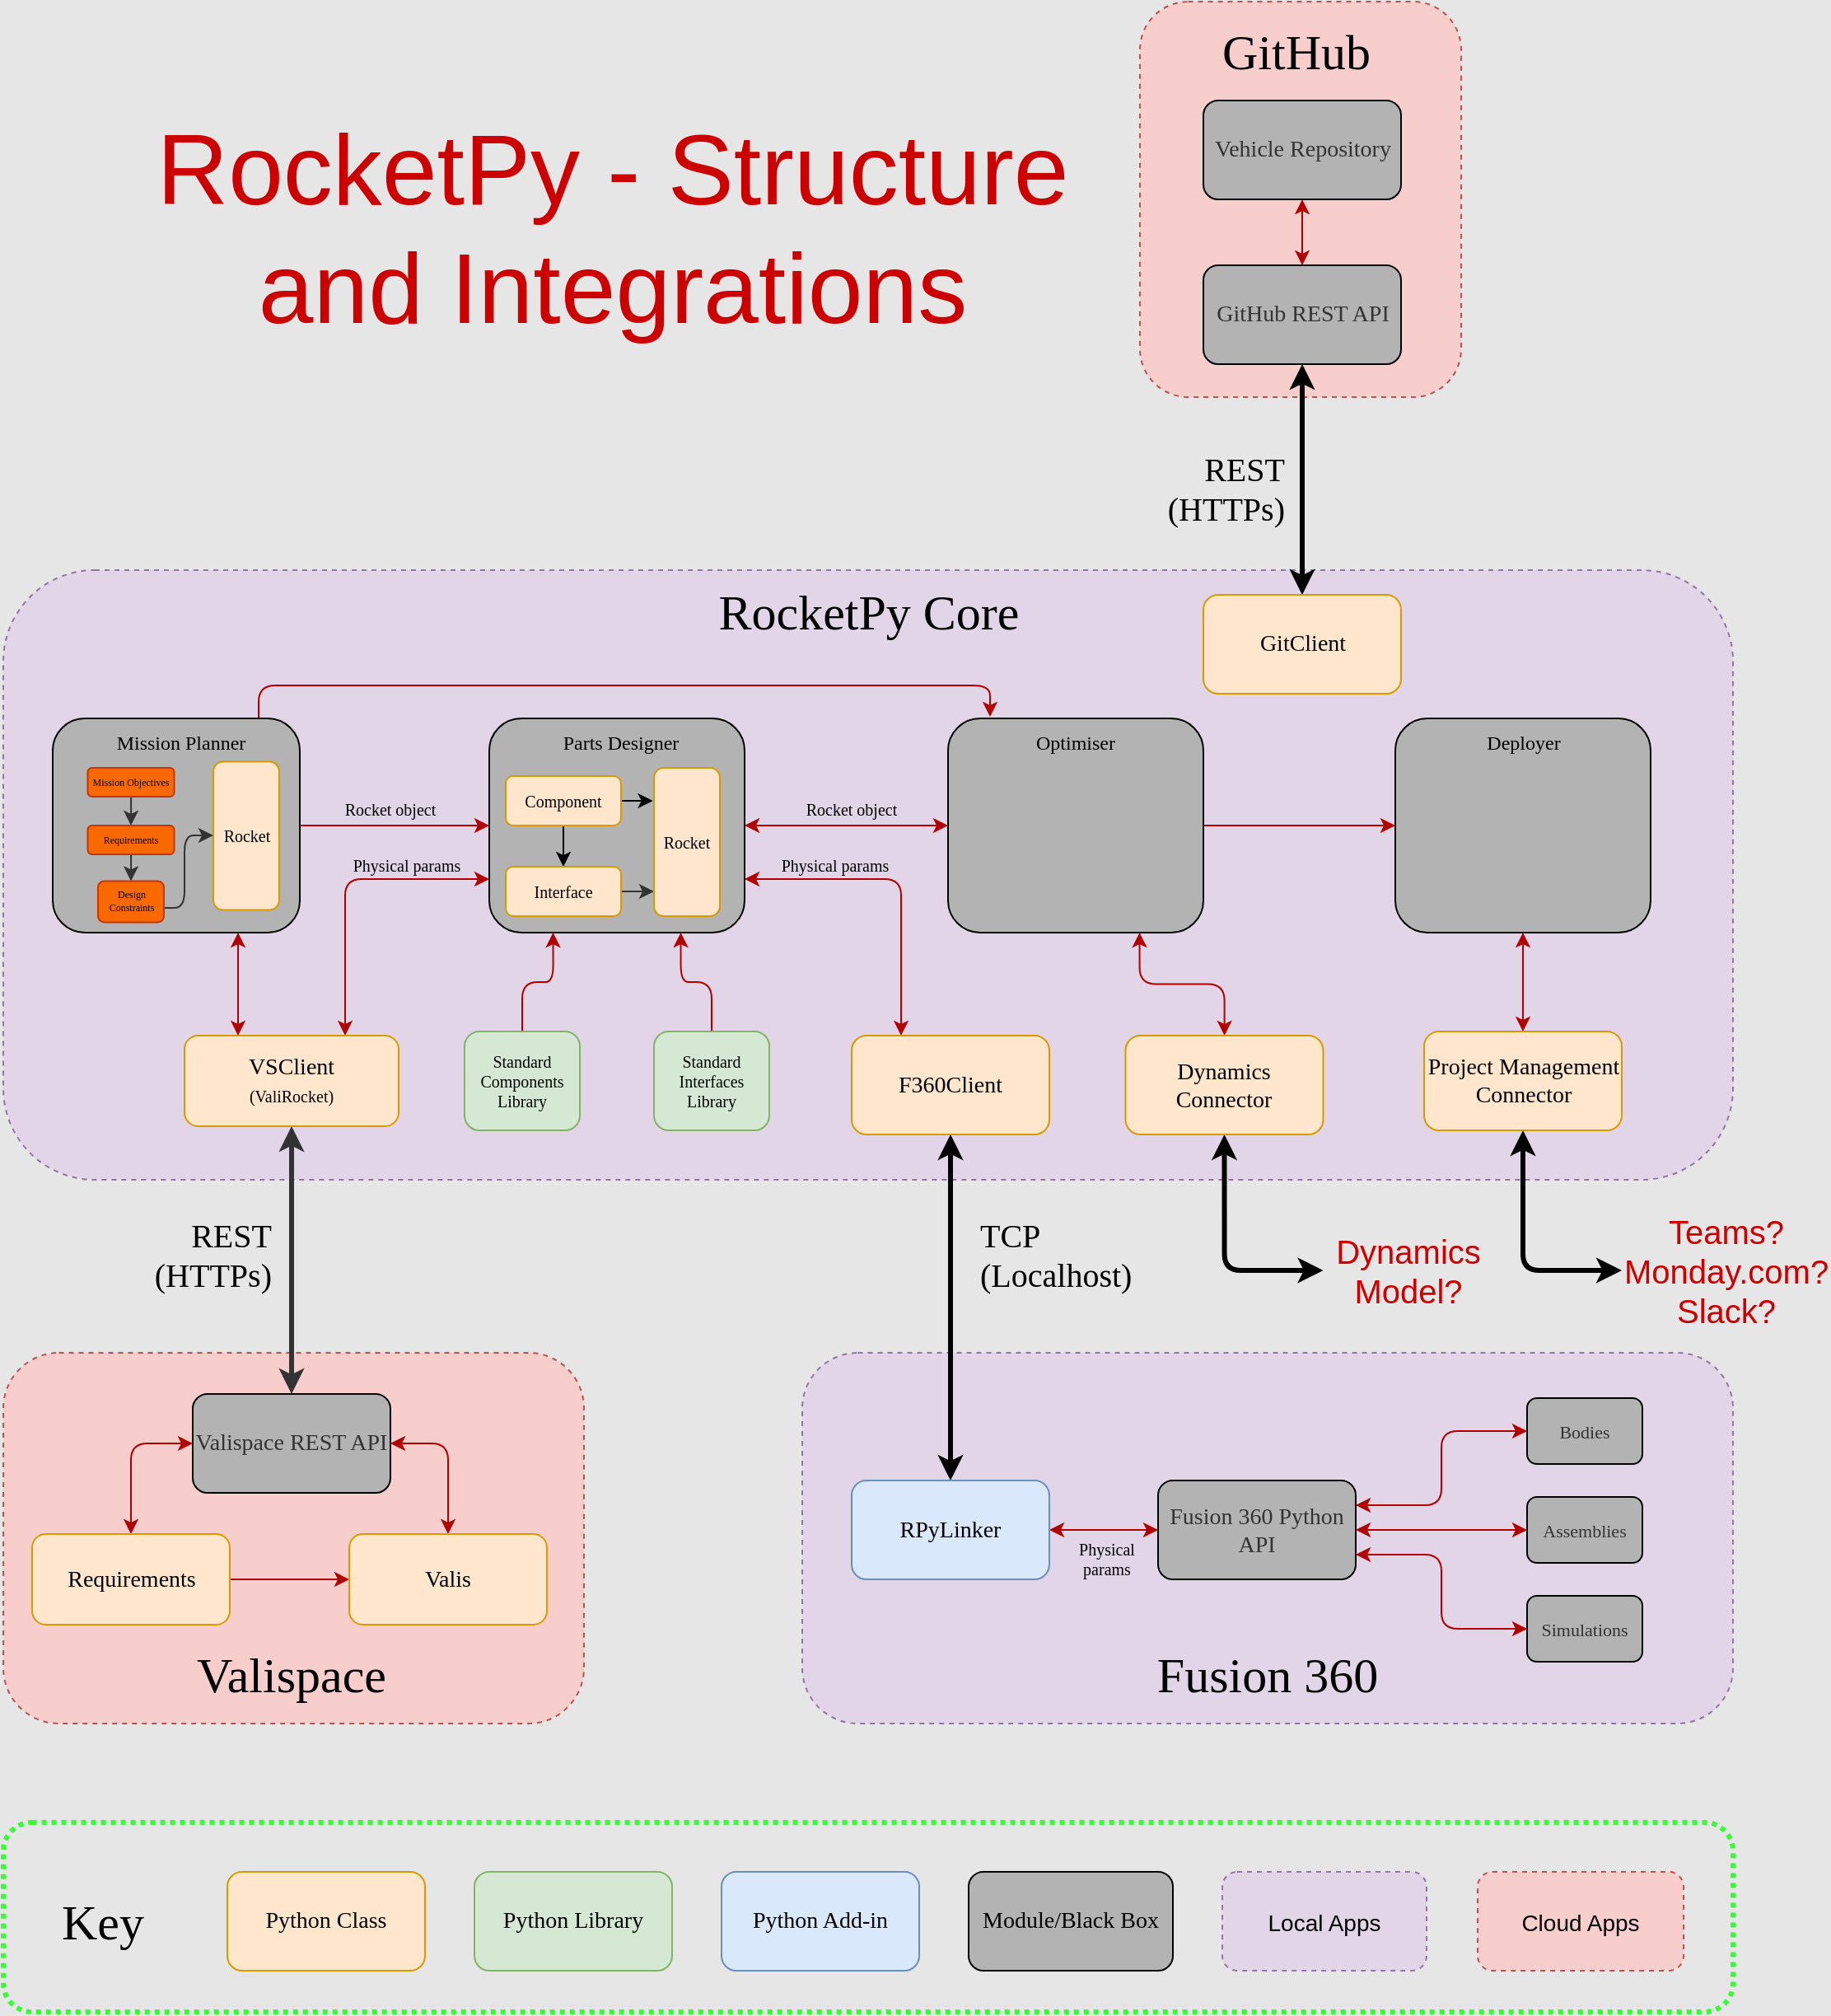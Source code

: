 <mxfile version="14.7.0" type="device"><diagram id="CBhhSlvV4TSZD_NFqNw8" name="Page-1"><mxGraphModel dx="569" dy="318" grid="1" gridSize="5" guides="1" tooltips="1" connect="1" arrows="1" fold="1" page="1" pageScale="1" pageWidth="4681" pageHeight="3300" background="#E6E6E6" math="0" shadow="0"><root><mxCell id="0"/><mxCell id="1" parent="0"/><mxCell id="SwX5QnUCMjqNOXKMfuhw-78" value="" style="rounded=1;whiteSpace=wrap;html=1;shadow=0;dashed=1;fontFamily=Verdana;fontSize=10;fillColor=none;strokeWidth=3;dashPattern=1 1;strokeColor=#33FF33;" vertex="1" parent="1"><mxGeometry x="1535" y="1775" width="1050" height="115" as="geometry"/></mxCell><mxCell id="SwX5QnUCMjqNOXKMfuhw-1" value="" style="rounded=1;whiteSpace=wrap;html=1;fillColor=#e1d5e7;shadow=0;strokeColor=#9673a6;dashed=1;" vertex="1" parent="1"><mxGeometry x="1535" y="1015" width="1050" height="370" as="geometry"/></mxCell><mxCell id="SwX5QnUCMjqNOXKMfuhw-2" value="" style="rounded=1;whiteSpace=wrap;html=1;fillColor=#e1d5e7;strokeColor=#9673a6;dashed=1;" vertex="1" parent="1"><mxGeometry x="2020" y="1490" width="565" height="225" as="geometry"/></mxCell><mxCell id="SwX5QnUCMjqNOXKMfuhw-3" value="Fusion 360" style="text;html=1;strokeColor=none;fillColor=none;align=center;verticalAlign=middle;whiteSpace=wrap;rounded=0;fontSize=30;fontFamily=Verdana;" vertex="1" parent="1"><mxGeometry x="2216.25" y="1675" width="172.5" height="20" as="geometry"/></mxCell><mxCell id="SwX5QnUCMjqNOXKMfuhw-4" value="RocketPy Core" style="text;html=1;strokeColor=none;fillColor=none;align=center;verticalAlign=middle;whiteSpace=wrap;rounded=0;fontSize=30;fontFamily=Verdana;" vertex="1" parent="1"><mxGeometry x="1932.5" y="1030" width="255" height="20" as="geometry"/></mxCell><mxCell id="SwX5QnUCMjqNOXKMfuhw-9" style="edgeStyle=orthogonalEdgeStyle;rounded=1;orthogonalLoop=1;jettySize=auto;html=1;fontFamily=Verdana;fontSize=14;startArrow=classic;startFill=1;strokeWidth=3;exitX=0.5;exitY=1;exitDx=0;exitDy=0;entryX=0.5;entryY=0;entryDx=0;entryDy=0;" edge="1" parent="1" source="SwX5QnUCMjqNOXKMfuhw-7" target="SwX5QnUCMjqNOXKMfuhw-8"><mxGeometry relative="1" as="geometry"><Array as="points"><mxPoint x="2110" y="1540"/><mxPoint x="2110" y="1540"/></Array></mxGeometry></mxCell><mxCell id="SwX5QnUCMjqNOXKMfuhw-99" style="edgeStyle=orthogonalEdgeStyle;rounded=1;orthogonalLoop=1;jettySize=auto;html=1;exitX=0.25;exitY=0;exitDx=0;exitDy=0;entryX=1;entryY=0.75;entryDx=0;entryDy=0;fontFamily=Verdana;fontSize=4;startArrow=classic;startFill=1;endArrow=classic;endFill=1;strokeColor=#B20000;strokeWidth=1;fillColor=#e51400;" edge="1" parent="1" source="SwX5QnUCMjqNOXKMfuhw-7" target="SwX5QnUCMjqNOXKMfuhw-10"><mxGeometry relative="1" as="geometry"/></mxCell><mxCell id="SwX5QnUCMjqNOXKMfuhw-7" value="F360Client" style="rounded=1;whiteSpace=wrap;html=1;fontFamily=Verdana;fontSize=14;fillColor=#ffe6cc;strokeColor=#d79b00;" vertex="1" parent="1"><mxGeometry x="2050" y="1297.5" width="120" height="60" as="geometry"/></mxCell><mxCell id="SwX5QnUCMjqNOXKMfuhw-59" style="edgeStyle=orthogonalEdgeStyle;rounded=1;orthogonalLoop=1;jettySize=auto;html=1;entryX=0;entryY=0.5;entryDx=0;entryDy=0;fontFamily=Verdana;fontSize=30;startArrow=classic;startFill=1;endArrow=classic;endFill=1;strokeColor=#B20000;strokeWidth=1;fillColor=#e51400;" edge="1" parent="1" source="SwX5QnUCMjqNOXKMfuhw-8" target="SwX5QnUCMjqNOXKMfuhw-58"><mxGeometry relative="1" as="geometry"/></mxCell><mxCell id="SwX5QnUCMjqNOXKMfuhw-8" value="RPyLinker" style="rounded=1;whiteSpace=wrap;html=1;fontFamily=Verdana;fontSize=14;fillColor=#dae8fc;strokeColor=#6c8ebf;" vertex="1" parent="1"><mxGeometry x="2050" y="1567.5" width="120" height="60" as="geometry"/></mxCell><mxCell id="SwX5QnUCMjqNOXKMfuhw-97" style="edgeStyle=orthogonalEdgeStyle;rounded=1;orthogonalLoop=1;jettySize=auto;html=1;exitX=0;exitY=0.75;exitDx=0;exitDy=0;entryX=0.75;entryY=0;entryDx=0;entryDy=0;fontFamily=Verdana;fontSize=4;startArrow=classic;startFill=1;endArrow=classic;endFill=1;strokeColor=#B20000;strokeWidth=1;fillColor=#e51400;" edge="1" parent="1" source="SwX5QnUCMjqNOXKMfuhw-10" target="SwX5QnUCMjqNOXKMfuhw-29"><mxGeometry relative="1" as="geometry"/></mxCell><mxCell id="SwX5QnUCMjqNOXKMfuhw-10" value="" style="rounded=1;whiteSpace=wrap;html=1;fontFamily=Verdana;fontSize=14;fillColor=#B3B3B3;" vertex="1" parent="1"><mxGeometry x="1830" y="1105" width="155" height="130" as="geometry"/></mxCell><mxCell id="SwX5QnUCMjqNOXKMfuhw-74" style="edgeStyle=orthogonalEdgeStyle;rounded=1;orthogonalLoop=1;jettySize=auto;html=1;entryX=0.25;entryY=1;entryDx=0;entryDy=0;fontFamily=Verdana;fontSize=10;startArrow=none;startFill=0;endArrow=classic;endFill=1;strokeColor=#B20000;strokeWidth=1;fillColor=#e51400;" edge="1" parent="1" source="SwX5QnUCMjqNOXKMfuhw-12" target="SwX5QnUCMjqNOXKMfuhw-10"><mxGeometry relative="1" as="geometry"/></mxCell><mxCell id="SwX5QnUCMjqNOXKMfuhw-12" value="Standard Components Library" style="rounded=1;whiteSpace=wrap;html=1;fontFamily=Verdana;fontSize=10;fillColor=#d5e8d4;strokeColor=#82b366;" vertex="1" parent="1"><mxGeometry x="1815" y="1295" width="70" height="60" as="geometry"/></mxCell><mxCell id="SwX5QnUCMjqNOXKMfuhw-22" style="edgeStyle=orthogonalEdgeStyle;rounded=0;orthogonalLoop=1;jettySize=auto;html=1;entryX=0.5;entryY=0;entryDx=0;entryDy=0;fontFamily=Verdana;fontSize=10;startArrow=none;startFill=0;endArrow=classic;endFill=1;strokeWidth=1;" edge="1" parent="1" source="SwX5QnUCMjqNOXKMfuhw-14" target="SwX5QnUCMjqNOXKMfuhw-15"><mxGeometry relative="1" as="geometry"/></mxCell><mxCell id="SwX5QnUCMjqNOXKMfuhw-24" style="edgeStyle=orthogonalEdgeStyle;rounded=0;orthogonalLoop=1;jettySize=auto;html=1;entryX=-0.017;entryY=0.227;entryDx=0;entryDy=0;fontFamily=Verdana;fontSize=10;startArrow=none;startFill=0;endArrow=classic;endFill=1;strokeWidth=1;entryPerimeter=0;exitX=1;exitY=0.5;exitDx=0;exitDy=0;" edge="1" parent="1" source="SwX5QnUCMjqNOXKMfuhw-14" target="SwX5QnUCMjqNOXKMfuhw-16"><mxGeometry relative="1" as="geometry"><Array as="points"/></mxGeometry></mxCell><mxCell id="SwX5QnUCMjqNOXKMfuhw-14" value="Component" style="rounded=1;whiteSpace=wrap;html=1;fontFamily=Verdana;fontSize=10;fillColor=#ffe6cc;strokeColor=#d79b00;" vertex="1" parent="1"><mxGeometry x="1840" y="1140" width="70" height="30" as="geometry"/></mxCell><mxCell id="SwX5QnUCMjqNOXKMfuhw-70" style="edgeStyle=orthogonalEdgeStyle;rounded=1;orthogonalLoop=1;jettySize=auto;html=1;entryX=0.019;entryY=0.836;entryDx=0;entryDy=0;entryPerimeter=0;fontFamily=Verdana;fontSize=11;startArrow=none;startFill=0;endArrow=classic;endFill=1;strokeColor=#333333;strokeWidth=1;" edge="1" parent="1" source="SwX5QnUCMjqNOXKMfuhw-15" target="SwX5QnUCMjqNOXKMfuhw-16"><mxGeometry relative="1" as="geometry"/></mxCell><mxCell id="SwX5QnUCMjqNOXKMfuhw-15" value="Interface" style="rounded=1;whiteSpace=wrap;html=1;fontFamily=Verdana;fontSize=10;fillColor=#ffe6cc;strokeColor=#d79b00;" vertex="1" parent="1"><mxGeometry x="1840" y="1195" width="70" height="30" as="geometry"/></mxCell><mxCell id="SwX5QnUCMjqNOXKMfuhw-16" value="Rocket" style="rounded=1;whiteSpace=wrap;html=1;fontFamily=Verdana;fontSize=10;fillColor=#ffe6cc;strokeColor=#d79b00;" vertex="1" parent="1"><mxGeometry x="1930" y="1135" width="40" height="90" as="geometry"/></mxCell><mxCell id="SwX5QnUCMjqNOXKMfuhw-75" style="edgeStyle=orthogonalEdgeStyle;rounded=1;orthogonalLoop=1;jettySize=auto;html=1;entryX=0.75;entryY=1;entryDx=0;entryDy=0;fontFamily=Verdana;fontSize=10;startArrow=none;startFill=0;endArrow=classic;endFill=1;strokeColor=#B20000;strokeWidth=1;fillColor=#e51400;" edge="1" parent="1" source="SwX5QnUCMjqNOXKMfuhw-17" target="SwX5QnUCMjqNOXKMfuhw-10"><mxGeometry relative="1" as="geometry"/></mxCell><mxCell id="SwX5QnUCMjqNOXKMfuhw-17" value="Standard Interfaces&lt;br style=&quot;font-size: 10px;&quot;&gt;Library" style="rounded=1;whiteSpace=wrap;html=1;fontFamily=Verdana;fontSize=10;fillColor=#d5e8d4;strokeColor=#82b366;" vertex="1" parent="1"><mxGeometry x="1930" y="1295" width="70" height="60" as="geometry"/></mxCell><mxCell id="SwX5QnUCMjqNOXKMfuhw-25" value="&lt;font style=&quot;font-size: 12px&quot;&gt;Parts Designer&lt;/font&gt;" style="text;html=1;strokeColor=none;fillColor=none;align=center;verticalAlign=middle;whiteSpace=wrap;rounded=0;fontSize=12;fontFamily=Verdana;" vertex="1" parent="1"><mxGeometry x="1860" y="1110" width="100" height="20" as="geometry"/></mxCell><mxCell id="SwX5QnUCMjqNOXKMfuhw-26" value="TCP (Localhost)" style="text;html=1;strokeColor=none;fillColor=none;align=left;verticalAlign=middle;whiteSpace=wrap;rounded=0;fontSize=20;fontFamily=Verdana;" vertex="1" parent="1"><mxGeometry x="2126" y="1420" width="40" height="20" as="geometry"/></mxCell><mxCell id="SwX5QnUCMjqNOXKMfuhw-28" value="" style="rounded=1;whiteSpace=wrap;html=1;fillColor=#f8cecc;shadow=0;strokeColor=#b85450;dashed=1;" vertex="1" parent="1"><mxGeometry x="1535" y="1490" width="352.5" height="225" as="geometry"/></mxCell><mxCell id="SwX5QnUCMjqNOXKMfuhw-100" style="edgeStyle=orthogonalEdgeStyle;rounded=1;orthogonalLoop=1;jettySize=auto;html=1;entryX=0.5;entryY=0;entryDx=0;entryDy=0;fontFamily=Verdana;fontSize=4;startArrow=classic;startFill=1;endArrow=classic;endFill=1;strokeColor=#333333;strokeWidth=3;" edge="1" parent="1" source="SwX5QnUCMjqNOXKMfuhw-29" target="SwX5QnUCMjqNOXKMfuhw-33"><mxGeometry relative="1" as="geometry"/></mxCell><mxCell id="SwX5QnUCMjqNOXKMfuhw-29" value="VSClient&lt;br&gt;&lt;font style=&quot;font-size: 10px&quot;&gt;(ValiRocket)&lt;/font&gt;" style="rounded=1;whiteSpace=wrap;html=1;fontFamily=Verdana;fontSize=14;fillColor=#ffe6cc;strokeColor=#d79b00;" vertex="1" parent="1"><mxGeometry x="1645" y="1297.5" width="130" height="55" as="geometry"/></mxCell><mxCell id="SwX5QnUCMjqNOXKMfuhw-31" value="Valispace" style="text;html=1;strokeColor=none;fillColor=none;align=center;verticalAlign=middle;whiteSpace=wrap;rounded=0;fontSize=30;fontFamily=Verdana;" vertex="1" parent="1"><mxGeometry x="1625" y="1675" width="170" height="20" as="geometry"/></mxCell><mxCell id="SwX5QnUCMjqNOXKMfuhw-33" value="Valispace REST API" style="rounded=1;whiteSpace=wrap;html=1;fontFamily=Verdana;fontSize=14;fontColor=#333333;fillColor=#B3B3B3;" vertex="1" parent="1"><mxGeometry x="1650" y="1515" width="120" height="60" as="geometry"/></mxCell><mxCell id="SwX5QnUCMjqNOXKMfuhw-35" value="RocketPy - Structure and Integrations" style="text;html=1;align=center;verticalAlign=middle;whiteSpace=wrap;rounded=0;fontSize=60;fontFamily=Helvetica;fontStyle=0;fontColor=#CC0000;" vertex="1" parent="1"><mxGeometry x="1625" y="720" width="560" height="175" as="geometry"/></mxCell><mxCell id="SwX5QnUCMjqNOXKMfuhw-38" value="REST (HTTPs)" style="text;html=1;strokeColor=none;fillColor=none;align=right;verticalAlign=middle;whiteSpace=wrap;rounded=0;fontSize=20;fontFamily=Verdana;" vertex="1" parent="1"><mxGeometry x="1660" y="1420" width="40" height="20" as="geometry"/></mxCell><mxCell id="SwX5QnUCMjqNOXKMfuhw-46" style="edgeStyle=orthogonalEdgeStyle;rounded=1;orthogonalLoop=1;jettySize=auto;html=1;fontFamily=Verdana;fontSize=34;startArrow=none;startFill=0;endArrow=classic;endFill=1;strokeWidth=1;fillColor=#e51400;strokeColor=#B20000;" edge="1" parent="1" source="SwX5QnUCMjqNOXKMfuhw-42" target="SwX5QnUCMjqNOXKMfuhw-43"><mxGeometry relative="1" as="geometry"/></mxCell><mxCell id="SwX5QnUCMjqNOXKMfuhw-101" style="edgeStyle=orthogonalEdgeStyle;rounded=1;orthogonalLoop=1;jettySize=auto;html=1;entryX=0;entryY=0.5;entryDx=0;entryDy=0;fontFamily=Verdana;fontSize=4;startArrow=classic;startFill=1;endArrow=classic;endFill=1;strokeColor=#B20000;strokeWidth=1;fillColor=#e51400;" edge="1" parent="1" source="SwX5QnUCMjqNOXKMfuhw-42" target="SwX5QnUCMjqNOXKMfuhw-33"><mxGeometry relative="1" as="geometry"/></mxCell><mxCell id="SwX5QnUCMjqNOXKMfuhw-42" value="Requirements" style="rounded=1;whiteSpace=wrap;html=1;fontFamily=Verdana;fontSize=14;fillColor=#ffe6cc;strokeColor=#d79b00;" vertex="1" parent="1"><mxGeometry x="1552.5" y="1600" width="120" height="55" as="geometry"/></mxCell><mxCell id="SwX5QnUCMjqNOXKMfuhw-102" style="edgeStyle=orthogonalEdgeStyle;rounded=1;orthogonalLoop=1;jettySize=auto;html=1;entryX=1;entryY=0.5;entryDx=0;entryDy=0;fontFamily=Verdana;fontSize=4;startArrow=classic;startFill=1;endArrow=classic;endFill=1;strokeColor=#B20000;strokeWidth=1;fillColor=#e51400;" edge="1" parent="1" source="SwX5QnUCMjqNOXKMfuhw-43" target="SwX5QnUCMjqNOXKMfuhw-33"><mxGeometry relative="1" as="geometry"/></mxCell><mxCell id="SwX5QnUCMjqNOXKMfuhw-43" value="Valis" style="rounded=1;whiteSpace=wrap;html=1;fontFamily=Verdana;fontSize=14;fillColor=#ffe6cc;strokeColor=#d79b00;" vertex="1" parent="1"><mxGeometry x="1745" y="1600" width="120" height="55" as="geometry"/></mxCell><mxCell id="SwX5QnUCMjqNOXKMfuhw-49" value="Python Class" style="rounded=1;whiteSpace=wrap;html=1;fontFamily=Verdana;fontSize=14;fillColor=#ffe6cc;strokeColor=#d79b00;" vertex="1" parent="1"><mxGeometry x="1671" y="1805" width="120" height="60" as="geometry"/></mxCell><mxCell id="SwX5QnUCMjqNOXKMfuhw-50" value="Python Library" style="rounded=1;whiteSpace=wrap;html=1;fontFamily=Verdana;fontSize=14;fillColor=#d5e8d4;strokeColor=#82b366;" vertex="1" parent="1"><mxGeometry x="1821" y="1805" width="120" height="60" as="geometry"/></mxCell><mxCell id="SwX5QnUCMjqNOXKMfuhw-51" value="Python Add-in" style="rounded=1;whiteSpace=wrap;html=1;fontFamily=Verdana;fontSize=14;fillColor=#dae8fc;strokeColor=#6c8ebf;" vertex="1" parent="1"><mxGeometry x="1971" y="1805" width="120" height="60" as="geometry"/></mxCell><mxCell id="SwX5QnUCMjqNOXKMfuhw-52" value="Module/Black Box" style="rounded=1;whiteSpace=wrap;html=1;fontFamily=Verdana;fontSize=14;fillColor=#B3B3B3;" vertex="1" parent="1"><mxGeometry x="2121" y="1805" width="124" height="60" as="geometry"/></mxCell><mxCell id="SwX5QnUCMjqNOXKMfuhw-53" value="&lt;font style=&quot;font-size: 14px&quot;&gt;Local Apps&lt;/font&gt;" style="rounded=1;whiteSpace=wrap;html=1;fillColor=#e1d5e7;shadow=0;strokeColor=#9673a6;dashed=1;fontSize=15;" vertex="1" parent="1"><mxGeometry x="2275" y="1805" width="124" height="60" as="geometry"/></mxCell><mxCell id="SwX5QnUCMjqNOXKMfuhw-56" value="Key" style="text;html=1;align=center;verticalAlign=middle;resizable=0;points=[];autosize=1;strokeColor=none;fontSize=30;fontFamily=Verdana;" vertex="1" parent="1"><mxGeometry x="1560" y="1812.5" width="70" height="45" as="geometry"/></mxCell><mxCell id="SwX5QnUCMjqNOXKMfuhw-57" value="&lt;font style=&quot;font-size: 14px&quot;&gt;Cloud Apps&lt;/font&gt;" style="rounded=1;whiteSpace=wrap;html=1;fillColor=#f8cecc;shadow=0;strokeColor=#b85450;dashed=1;fontSize=15;" vertex="1" parent="1"><mxGeometry x="2430" y="1805" width="125" height="60" as="geometry"/></mxCell><mxCell id="SwX5QnUCMjqNOXKMfuhw-58" value="Fusion 360 Python API" style="rounded=1;whiteSpace=wrap;html=1;fontFamily=Verdana;fontSize=14;fontColor=#333333;fillColor=#B3B3B3;" vertex="1" parent="1"><mxGeometry x="2236" y="1567.5" width="120" height="60" as="geometry"/></mxCell><mxCell id="SwX5QnUCMjqNOXKMfuhw-64" style="edgeStyle=orthogonalEdgeStyle;rounded=1;orthogonalLoop=1;jettySize=auto;html=1;entryX=1;entryY=0.25;entryDx=0;entryDy=0;fontFamily=Verdana;fontSize=11;startArrow=classic;startFill=1;endArrow=classic;endFill=1;strokeColor=#B20000;strokeWidth=1;fillColor=#e51400;" edge="1" parent="1" source="SwX5QnUCMjqNOXKMfuhw-60" target="SwX5QnUCMjqNOXKMfuhw-58"><mxGeometry relative="1" as="geometry"/></mxCell><mxCell id="SwX5QnUCMjqNOXKMfuhw-60" value="Bodies" style="rounded=1;whiteSpace=wrap;html=1;fontFamily=Verdana;fontSize=11;fontColor=#333333;fillColor=#B3B3B3;" vertex="1" parent="1"><mxGeometry x="2460" y="1517.5" width="70" height="40" as="geometry"/></mxCell><mxCell id="SwX5QnUCMjqNOXKMfuhw-65" style="edgeStyle=orthogonalEdgeStyle;rounded=1;orthogonalLoop=1;jettySize=auto;html=1;entryX=1;entryY=0.5;entryDx=0;entryDy=0;fontFamily=Verdana;fontSize=11;startArrow=classic;startFill=1;endArrow=classic;endFill=1;strokeColor=#B20000;strokeWidth=1;fillColor=#e51400;" edge="1" parent="1" source="SwX5QnUCMjqNOXKMfuhw-61" target="SwX5QnUCMjqNOXKMfuhw-58"><mxGeometry relative="1" as="geometry"/></mxCell><mxCell id="SwX5QnUCMjqNOXKMfuhw-61" value="Assemblies" style="rounded=1;whiteSpace=wrap;html=1;fontFamily=Verdana;fontSize=11;fontColor=#333333;fillColor=#B3B3B3;" vertex="1" parent="1"><mxGeometry x="2460" y="1577.5" width="70" height="40" as="geometry"/></mxCell><mxCell id="SwX5QnUCMjqNOXKMfuhw-66" style="edgeStyle=orthogonalEdgeStyle;rounded=1;orthogonalLoop=1;jettySize=auto;html=1;entryX=1;entryY=0.75;entryDx=0;entryDy=0;fontFamily=Verdana;fontSize=11;startArrow=classic;startFill=1;endArrow=classic;endFill=1;strokeColor=#B20000;strokeWidth=1;fillColor=#e51400;" edge="1" parent="1" source="SwX5QnUCMjqNOXKMfuhw-62" target="SwX5QnUCMjqNOXKMfuhw-58"><mxGeometry relative="1" as="geometry"/></mxCell><mxCell id="SwX5QnUCMjqNOXKMfuhw-62" value="Simulations" style="rounded=1;whiteSpace=wrap;html=1;fontFamily=Verdana;fontSize=11;fontColor=#333333;fillColor=#B3B3B3;" vertex="1" parent="1"><mxGeometry x="2460" y="1637.5" width="70" height="40" as="geometry"/></mxCell><mxCell id="SwX5QnUCMjqNOXKMfuhw-69" style="edgeStyle=orthogonalEdgeStyle;rounded=1;orthogonalLoop=1;jettySize=auto;html=1;entryX=0;entryY=0.5;entryDx=0;entryDy=0;fontFamily=Verdana;fontSize=11;startArrow=none;startFill=0;endArrow=classic;endFill=1;strokeColor=#B20000;strokeWidth=1;fillColor=#e51400;" edge="1" parent="1" source="SwX5QnUCMjqNOXKMfuhw-67" target="SwX5QnUCMjqNOXKMfuhw-10"><mxGeometry relative="1" as="geometry"/></mxCell><mxCell id="SwX5QnUCMjqNOXKMfuhw-96" style="edgeStyle=orthogonalEdgeStyle;rounded=1;orthogonalLoop=1;jettySize=auto;html=1;exitX=0.75;exitY=1;exitDx=0;exitDy=0;entryX=0.25;entryY=0;entryDx=0;entryDy=0;fontFamily=Verdana;fontSize=4;startArrow=classic;startFill=1;endArrow=classic;endFill=1;strokeColor=#B20000;strokeWidth=1;fillColor=#e51400;" edge="1" parent="1" source="SwX5QnUCMjqNOXKMfuhw-67" target="SwX5QnUCMjqNOXKMfuhw-29"><mxGeometry relative="1" as="geometry"/></mxCell><mxCell id="SwX5QnUCMjqNOXKMfuhw-110" style="edgeStyle=orthogonalEdgeStyle;rounded=1;orthogonalLoop=1;jettySize=auto;html=1;fontFamily=Verdana;fontSize=4;startArrow=none;startFill=0;endArrow=classic;endFill=1;strokeColor=#B20000;strokeWidth=1;fillColor=#e51400;" edge="1" parent="1" source="SwX5QnUCMjqNOXKMfuhw-67"><mxGeometry relative="1" as="geometry"><mxPoint x="2134" y="1104" as="targetPoint"/><Array as="points"><mxPoint x="1690" y="1085"/><mxPoint x="2134" y="1085"/></Array></mxGeometry></mxCell><mxCell id="SwX5QnUCMjqNOXKMfuhw-67" value="" style="rounded=1;whiteSpace=wrap;html=1;fontFamily=Verdana;fontSize=14;fillColor=#B3B3B3;" vertex="1" parent="1"><mxGeometry x="1565" y="1105" width="150" height="130" as="geometry"/></mxCell><mxCell id="SwX5QnUCMjqNOXKMfuhw-68" value="Mission Planner" style="text;html=1;strokeColor=none;fillColor=none;align=center;verticalAlign=middle;whiteSpace=wrap;rounded=0;fontSize=12;fontFamily=Verdana;" vertex="1" parent="1"><mxGeometry x="1582.5" y="1110" width="120" height="20" as="geometry"/></mxCell><mxCell id="SwX5QnUCMjqNOXKMfuhw-72" value="Rocket object" style="text;html=1;strokeColor=none;fillColor=none;align=center;verticalAlign=middle;whiteSpace=wrap;rounded=0;fontSize=10;fontFamily=Verdana;" vertex="1" parent="1"><mxGeometry x="1720" y="1150" width="100" height="20" as="geometry"/></mxCell><mxCell id="SwX5QnUCMjqNOXKMfuhw-73" value="Rocket" style="rounded=1;whiteSpace=wrap;html=1;fontFamily=Verdana;fontSize=10;fillColor=#ffe6cc;strokeColor=#d79b00;" vertex="1" parent="1"><mxGeometry x="1662.5" y="1131.25" width="40" height="90" as="geometry"/></mxCell><mxCell id="SwX5QnUCMjqNOXKMfuhw-87" style="edgeStyle=orthogonalEdgeStyle;rounded=1;orthogonalLoop=1;jettySize=auto;html=1;entryX=0.5;entryY=0;entryDx=0;entryDy=0;fontFamily=Verdana;fontSize=4;startArrow=none;startFill=0;endArrow=classic;endFill=1;strokeColor=#333333;strokeWidth=1;" edge="1" parent="1" source="SwX5QnUCMjqNOXKMfuhw-81" target="SwX5QnUCMjqNOXKMfuhw-82"><mxGeometry relative="1" as="geometry"><Array as="points"><mxPoint x="1613" y="1159"/><mxPoint x="1613" y="1159"/></Array></mxGeometry></mxCell><mxCell id="SwX5QnUCMjqNOXKMfuhw-81" value="Mission Objectives" style="rounded=1;whiteSpace=wrap;html=1;fontFamily=Verdana;fontSize=6;fillColor=#fa6800;strokeColor=#C73500;fontColor=#000000;" vertex="1" parent="1"><mxGeometry x="1586.25" y="1135" width="52.5" height="17.5" as="geometry"/></mxCell><mxCell id="SwX5QnUCMjqNOXKMfuhw-88" style="edgeStyle=orthogonalEdgeStyle;rounded=1;orthogonalLoop=1;jettySize=auto;html=1;entryX=0.5;entryY=0;entryDx=0;entryDy=0;fontFamily=Verdana;fontSize=4;startArrow=none;startFill=0;endArrow=classic;endFill=1;strokeColor=#333333;strokeWidth=1;" edge="1" parent="1" source="SwX5QnUCMjqNOXKMfuhw-82" target="SwX5QnUCMjqNOXKMfuhw-85"><mxGeometry relative="1" as="geometry"><Array as="points"><mxPoint x="1613" y="1195"/><mxPoint x="1613" y="1195"/></Array></mxGeometry></mxCell><mxCell id="SwX5QnUCMjqNOXKMfuhw-82" value="Requirements" style="rounded=1;whiteSpace=wrap;html=1;fontFamily=Verdana;fontSize=6;fillColor=#fa6800;strokeColor=#C73500;fontColor=#000000;" vertex="1" parent="1"><mxGeometry x="1586.25" y="1170" width="52.5" height="17.5" as="geometry"/></mxCell><mxCell id="SwX5QnUCMjqNOXKMfuhw-86" style="edgeStyle=orthogonalEdgeStyle;rounded=1;orthogonalLoop=1;jettySize=auto;html=1;entryX=0;entryY=0.5;entryDx=0;entryDy=0;fontFamily=Verdana;fontSize=6;startArrow=none;startFill=0;endArrow=classic;endFill=1;strokeColor=#333333;strokeWidth=1;" edge="1" parent="1" source="SwX5QnUCMjqNOXKMfuhw-85" target="SwX5QnUCMjqNOXKMfuhw-73"><mxGeometry relative="1" as="geometry"><Array as="points"><mxPoint x="1645" y="1220"/><mxPoint x="1645" y="1176"/><mxPoint x="1663" y="1176"/></Array></mxGeometry></mxCell><mxCell id="SwX5QnUCMjqNOXKMfuhw-85" value="Design Constraints" style="rounded=1;whiteSpace=wrap;html=1;fontFamily=Verdana;fontSize=6;fillColor=#fa6800;strokeColor=#C73500;fontColor=#000000;" vertex="1" parent="1"><mxGeometry x="1592.5" y="1203.75" width="40" height="25" as="geometry"/></mxCell><mxCell id="SwX5QnUCMjqNOXKMfuhw-89" value="Physical params" style="text;html=1;strokeColor=none;fillColor=none;align=center;verticalAlign=middle;whiteSpace=wrap;rounded=0;fontSize=10;fontFamily=Verdana;" vertex="1" parent="1"><mxGeometry x="1990" y="1183.75" width="100" height="20" as="geometry"/></mxCell><mxCell id="SwX5QnUCMjqNOXKMfuhw-90" value="Physical&lt;br&gt;params" style="text;html=1;strokeColor=none;fillColor=none;align=center;verticalAlign=middle;whiteSpace=wrap;rounded=0;fontSize=10;fontFamily=Verdana;" vertex="1" parent="1"><mxGeometry x="2155" y="1605" width="100" height="20" as="geometry"/></mxCell><mxCell id="SwX5QnUCMjqNOXKMfuhw-98" value="Physical params" style="text;html=1;strokeColor=none;fillColor=none;align=center;verticalAlign=middle;whiteSpace=wrap;rounded=0;fontSize=10;fontFamily=Verdana;" vertex="1" parent="1"><mxGeometry x="1730" y="1183.75" width="100" height="20" as="geometry"/></mxCell><mxCell id="SwX5QnUCMjqNOXKMfuhw-104" style="edgeStyle=orthogonalEdgeStyle;rounded=1;orthogonalLoop=1;jettySize=auto;html=1;entryX=1;entryY=0.5;entryDx=0;entryDy=0;fontFamily=Verdana;fontSize=4;startArrow=classic;startFill=1;endArrow=classic;endFill=1;strokeColor=#B20000;strokeWidth=1;fillColor=#e51400;" edge="1" parent="1" source="SwX5QnUCMjqNOXKMfuhw-103" target="SwX5QnUCMjqNOXKMfuhw-10"><mxGeometry relative="1" as="geometry"/></mxCell><mxCell id="SwX5QnUCMjqNOXKMfuhw-109" style="edgeStyle=orthogonalEdgeStyle;rounded=1;orthogonalLoop=1;jettySize=auto;html=1;entryX=0;entryY=0.5;entryDx=0;entryDy=0;fontFamily=Verdana;fontSize=4;startArrow=none;startFill=0;endArrow=classic;endFill=1;strokeColor=#B20000;strokeWidth=1;fillColor=#e51400;" edge="1" parent="1" source="SwX5QnUCMjqNOXKMfuhw-103" target="SwX5QnUCMjqNOXKMfuhw-107"><mxGeometry relative="1" as="geometry"/></mxCell><mxCell id="SwX5QnUCMjqNOXKMfuhw-103" value="" style="rounded=1;whiteSpace=wrap;html=1;fontFamily=Verdana;fontSize=14;fillColor=#B3B3B3;" vertex="1" parent="1"><mxGeometry x="2108.5" y="1105" width="155" height="130" as="geometry"/></mxCell><mxCell id="SwX5QnUCMjqNOXKMfuhw-105" value="&lt;font style=&quot;font-size: 12px&quot;&gt;Optimiser&lt;/font&gt;" style="text;html=1;strokeColor=none;fillColor=none;align=center;verticalAlign=middle;whiteSpace=wrap;rounded=0;fontSize=12;fontFamily=Verdana;" vertex="1" parent="1"><mxGeometry x="2136" y="1110" width="100" height="20" as="geometry"/></mxCell><mxCell id="SwX5QnUCMjqNOXKMfuhw-129" style="edgeStyle=orthogonalEdgeStyle;rounded=1;orthogonalLoop=1;jettySize=auto;html=1;fontFamily=Helvetica;fontSize=60;fontColor=#CC0000;startArrow=classic;startFill=1;endArrow=classic;endFill=1;strokeColor=#B20000;strokeWidth=1;fillColor=#e51400;" edge="1" parent="1" source="SwX5QnUCMjqNOXKMfuhw-107" target="SwX5QnUCMjqNOXKMfuhw-128"><mxGeometry relative="1" as="geometry"/></mxCell><mxCell id="SwX5QnUCMjqNOXKMfuhw-107" value="" style="rounded=1;whiteSpace=wrap;html=1;fontFamily=Verdana;fontSize=14;fillColor=#B3B3B3;" vertex="1" parent="1"><mxGeometry x="2380" y="1105" width="155" height="130" as="geometry"/></mxCell><mxCell id="SwX5QnUCMjqNOXKMfuhw-108" value="&lt;font style=&quot;font-size: 12px&quot;&gt;Deployer&lt;/font&gt;" style="text;html=1;strokeColor=none;fillColor=none;align=center;verticalAlign=middle;whiteSpace=wrap;rounded=0;fontSize=12;fontFamily=Verdana;" vertex="1" parent="1"><mxGeometry x="2407.5" y="1110" width="100" height="20" as="geometry"/></mxCell><mxCell id="SwX5QnUCMjqNOXKMfuhw-114" value="" style="rounded=1;whiteSpace=wrap;html=1;fillColor=#f8cecc;shadow=0;strokeColor=#b85450;dashed=1;" vertex="1" parent="1"><mxGeometry x="2225" y="670" width="195" height="240" as="geometry"/></mxCell><mxCell id="SwX5QnUCMjqNOXKMfuhw-115" value="GitHub" style="text;html=1;strokeColor=none;fillColor=none;align=center;verticalAlign=middle;whiteSpace=wrap;rounded=0;fontSize=30;fontFamily=Verdana;" vertex="1" parent="1"><mxGeometry x="2235" y="690" width="170" height="20" as="geometry"/></mxCell><mxCell id="SwX5QnUCMjqNOXKMfuhw-121" style="edgeStyle=orthogonalEdgeStyle;rounded=1;orthogonalLoop=1;jettySize=auto;html=1;fontFamily=Helvetica;fontSize=45;fontColor=#CC0000;startArrow=classic;startFill=1;endArrow=classic;endFill=1;strokeColor=#000000;strokeWidth=3;" edge="1" parent="1" source="SwX5QnUCMjqNOXKMfuhw-116" target="SwX5QnUCMjqNOXKMfuhw-120"><mxGeometry relative="1" as="geometry"/></mxCell><mxCell id="SwX5QnUCMjqNOXKMfuhw-116" value="GitClient" style="rounded=1;whiteSpace=wrap;html=1;fontFamily=Verdana;fontSize=14;fillColor=#ffe6cc;strokeColor=#d79b00;" vertex="1" parent="1"><mxGeometry x="2263.5" y="1030" width="120" height="60" as="geometry"/></mxCell><mxCell id="SwX5QnUCMjqNOXKMfuhw-118" value="REST (HTTPs)" style="text;html=1;strokeColor=none;fillColor=none;align=right;verticalAlign=middle;whiteSpace=wrap;rounded=0;fontSize=20;fontFamily=Verdana;" vertex="1" parent="1"><mxGeometry x="2275" y="955" width="40" height="20" as="geometry"/></mxCell><mxCell id="SwX5QnUCMjqNOXKMfuhw-119" value="Rocket object" style="text;html=1;strokeColor=none;fillColor=none;align=center;verticalAlign=middle;whiteSpace=wrap;rounded=0;fontSize=10;fontFamily=Verdana;" vertex="1" parent="1"><mxGeometry x="2000" y="1150" width="100" height="20" as="geometry"/></mxCell><mxCell id="SwX5QnUCMjqNOXKMfuhw-123" style="edgeStyle=orthogonalEdgeStyle;rounded=1;orthogonalLoop=1;jettySize=auto;html=1;entryX=0.5;entryY=1;entryDx=0;entryDy=0;fontFamily=Helvetica;fontSize=45;fontColor=#CC0000;startArrow=classic;startFill=1;endArrow=classic;endFill=1;strokeColor=#B20000;strokeWidth=1;fillColor=#e51400;" edge="1" parent="1" source="SwX5QnUCMjqNOXKMfuhw-120" target="SwX5QnUCMjqNOXKMfuhw-122"><mxGeometry relative="1" as="geometry"/></mxCell><mxCell id="SwX5QnUCMjqNOXKMfuhw-120" value="GitHub REST API" style="rounded=1;whiteSpace=wrap;html=1;fontFamily=Verdana;fontSize=14;fontColor=#333333;fillColor=#B3B3B3;" vertex="1" parent="1"><mxGeometry x="2263.5" y="830" width="120" height="60" as="geometry"/></mxCell><mxCell id="SwX5QnUCMjqNOXKMfuhw-122" value="Vehicle Repository" style="rounded=1;whiteSpace=wrap;html=1;fontFamily=Verdana;fontSize=14;fontColor=#333333;fillColor=#B3B3B3;" vertex="1" parent="1"><mxGeometry x="2263.5" y="730" width="120" height="60" as="geometry"/></mxCell><mxCell id="SwX5QnUCMjqNOXKMfuhw-125" style="edgeStyle=orthogonalEdgeStyle;rounded=1;orthogonalLoop=1;jettySize=auto;html=1;entryX=0.75;entryY=1;entryDx=0;entryDy=0;fontFamily=Helvetica;fontSize=60;fontColor=#CC0000;startArrow=classic;startFill=1;endArrow=classic;endFill=1;strokeColor=#B20000;strokeWidth=1;fillColor=#e51400;" edge="1" parent="1" source="SwX5QnUCMjqNOXKMfuhw-124" target="SwX5QnUCMjqNOXKMfuhw-103"><mxGeometry relative="1" as="geometry"/></mxCell><mxCell id="SwX5QnUCMjqNOXKMfuhw-126" style="edgeStyle=orthogonalEdgeStyle;rounded=1;orthogonalLoop=1;jettySize=auto;html=1;fontFamily=Helvetica;fontSize=60;fontColor=#CC0000;startArrow=classic;startFill=1;endArrow=classic;endFill=1;strokeColor=#000000;strokeWidth=3;entryX=0;entryY=0.5;entryDx=0;entryDy=0;exitX=0.5;exitY=1;exitDx=0;exitDy=0;" edge="1" parent="1" source="SwX5QnUCMjqNOXKMfuhw-124" target="SwX5QnUCMjqNOXKMfuhw-127"><mxGeometry relative="1" as="geometry"><mxPoint x="2325" y="1465" as="targetPoint"/></mxGeometry></mxCell><mxCell id="SwX5QnUCMjqNOXKMfuhw-124" value="Dynamics&lt;br&gt;Connector" style="rounded=1;whiteSpace=wrap;html=1;fontFamily=Verdana;fontSize=14;fillColor=#ffe6cc;strokeColor=#d79b00;" vertex="1" parent="1"><mxGeometry x="2216.25" y="1297.5" width="120" height="60" as="geometry"/></mxCell><mxCell id="SwX5QnUCMjqNOXKMfuhw-127" value="Dynamics Model?" style="text;html=1;strokeColor=none;fillColor=none;align=center;verticalAlign=middle;whiteSpace=wrap;rounded=0;shadow=0;fontFamily=Helvetica;fontSize=20;fontColor=#CC0000;" vertex="1" parent="1"><mxGeometry x="2336.25" y="1430" width="103.5" height="20" as="geometry"/></mxCell><mxCell id="SwX5QnUCMjqNOXKMfuhw-133" style="edgeStyle=orthogonalEdgeStyle;rounded=1;orthogonalLoop=1;jettySize=auto;html=1;entryX=0;entryY=0.5;entryDx=0;entryDy=0;fontFamily=Helvetica;fontSize=20;fontColor=#CC0000;startArrow=classic;startFill=1;endArrow=classic;endFill=1;strokeColor=#000000;strokeWidth=3;" edge="1" parent="1" source="SwX5QnUCMjqNOXKMfuhw-128" target="SwX5QnUCMjqNOXKMfuhw-132"><mxGeometry relative="1" as="geometry"/></mxCell><mxCell id="SwX5QnUCMjqNOXKMfuhw-128" value="Project Management Connector" style="rounded=1;whiteSpace=wrap;html=1;fontFamily=Verdana;fontSize=14;fillColor=#ffe6cc;strokeColor=#d79b00;" vertex="1" parent="1"><mxGeometry x="2397.5" y="1295" width="120" height="60" as="geometry"/></mxCell><mxCell id="SwX5QnUCMjqNOXKMfuhw-132" value="Teams? Monday.com? Slack?" style="text;html=1;strokeColor=none;fillColor=none;align=center;verticalAlign=middle;whiteSpace=wrap;rounded=0;shadow=0;fontFamily=Helvetica;fontSize=20;fontColor=#CC0000;" vertex="1" parent="1"><mxGeometry x="2517.5" y="1430" width="126" height="20" as="geometry"/></mxCell></root></mxGraphModel></diagram></mxfile>